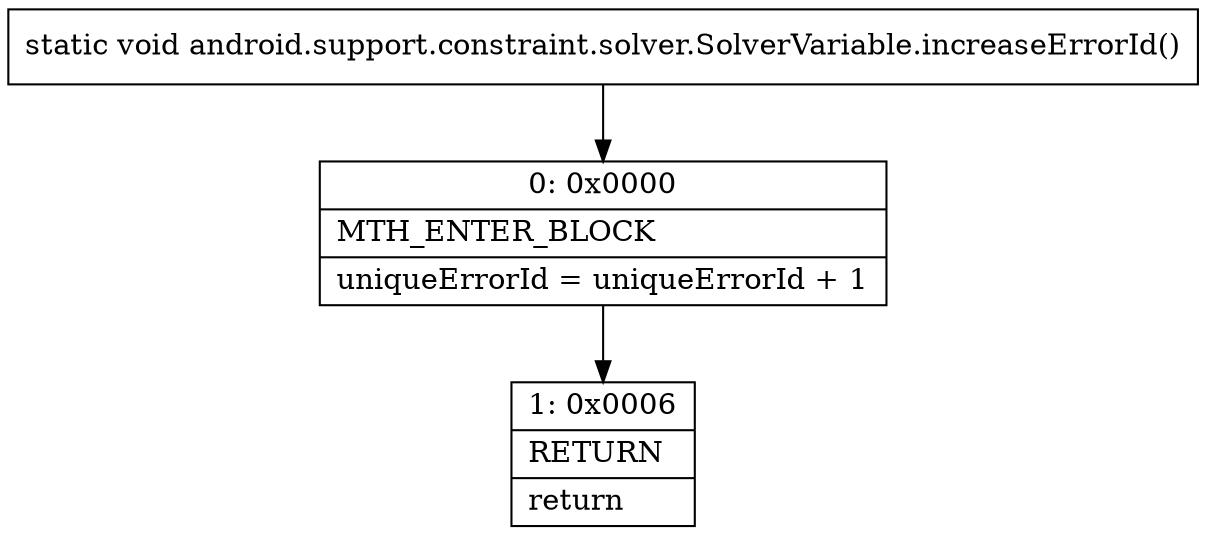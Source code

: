 digraph "CFG forandroid.support.constraint.solver.SolverVariable.increaseErrorId()V" {
Node_0 [shape=record,label="{0\:\ 0x0000|MTH_ENTER_BLOCK\l|uniqueErrorId = uniqueErrorId + 1\l}"];
Node_1 [shape=record,label="{1\:\ 0x0006|RETURN\l|return\l}"];
MethodNode[shape=record,label="{static void android.support.constraint.solver.SolverVariable.increaseErrorId() }"];
MethodNode -> Node_0;
Node_0 -> Node_1;
}

